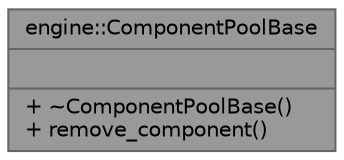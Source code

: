 digraph "engine::ComponentPoolBase"
{
 // LATEX_PDF_SIZE
  bgcolor="transparent";
  edge [fontname=Helvetica,fontsize=10,labelfontname=Helvetica,labelfontsize=10];
  node [fontname=Helvetica,fontsize=10,shape=box,height=0.2,width=0.4];
  Node1 [shape=record,label="{engine::ComponentPoolBase\n||+ ~ComponentPoolBase()\l+ remove_component()\l}",height=0.2,width=0.4,color="gray40", fillcolor="grey60", style="filled", fontcolor="black",tooltip=" "];
}
